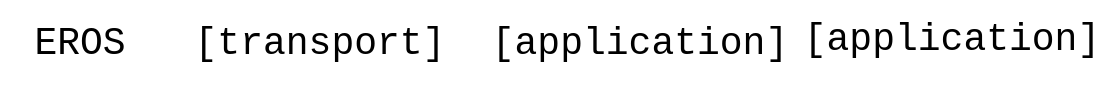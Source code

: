 <mxfile>
    <diagram id="9fs9IZd8SvGHSq2942I6" name="Page-1">
        <mxGraphModel dx="702" dy="763" grid="0" gridSize="10" guides="1" tooltips="1" connect="1" arrows="1" fold="1" page="1" pageScale="1" pageWidth="850" pageHeight="1100" math="0" shadow="0">
            <root>
                <mxCell id="0"/>
                <mxCell id="1" parent="0"/>
                <mxCell id="2" value="EROS" style="rounded=0;whiteSpace=wrap;html=1;fontFamily=Courier New;fillColor=none;strokeColor=none;fontSize=19;" parent="1" vertex="1">
                    <mxGeometry x="40" y="80" width="80" height="40" as="geometry"/>
                </mxCell>
                <mxCell id="3" value="[transport]" style="rounded=0;whiteSpace=wrap;html=1;fontFamily=Courier New;fillColor=none;strokeColor=none;fontSize=19;" vertex="1" parent="1">
                    <mxGeometry x="120" y="80" width="160" height="40" as="geometry"/>
                </mxCell>
                <mxCell id="4" value="[application]" style="rounded=0;whiteSpace=wrap;html=1;fontFamily=Courier New;fillColor=none;strokeColor=none;fontSize=19;" vertex="1" parent="1">
                    <mxGeometry x="280" y="80" width="160" height="40" as="geometry"/>
                </mxCell>
                <mxCell id="7" value="[application]" style="rounded=0;whiteSpace=wrap;html=1;fontFamily=Courier New;fillColor=none;strokeColor=none;fontSize=19;" vertex="1" parent="1">
                    <mxGeometry x="436" y="78" width="160" height="40" as="geometry"/>
                </mxCell>
            </root>
        </mxGraphModel>
    </diagram>
</mxfile>